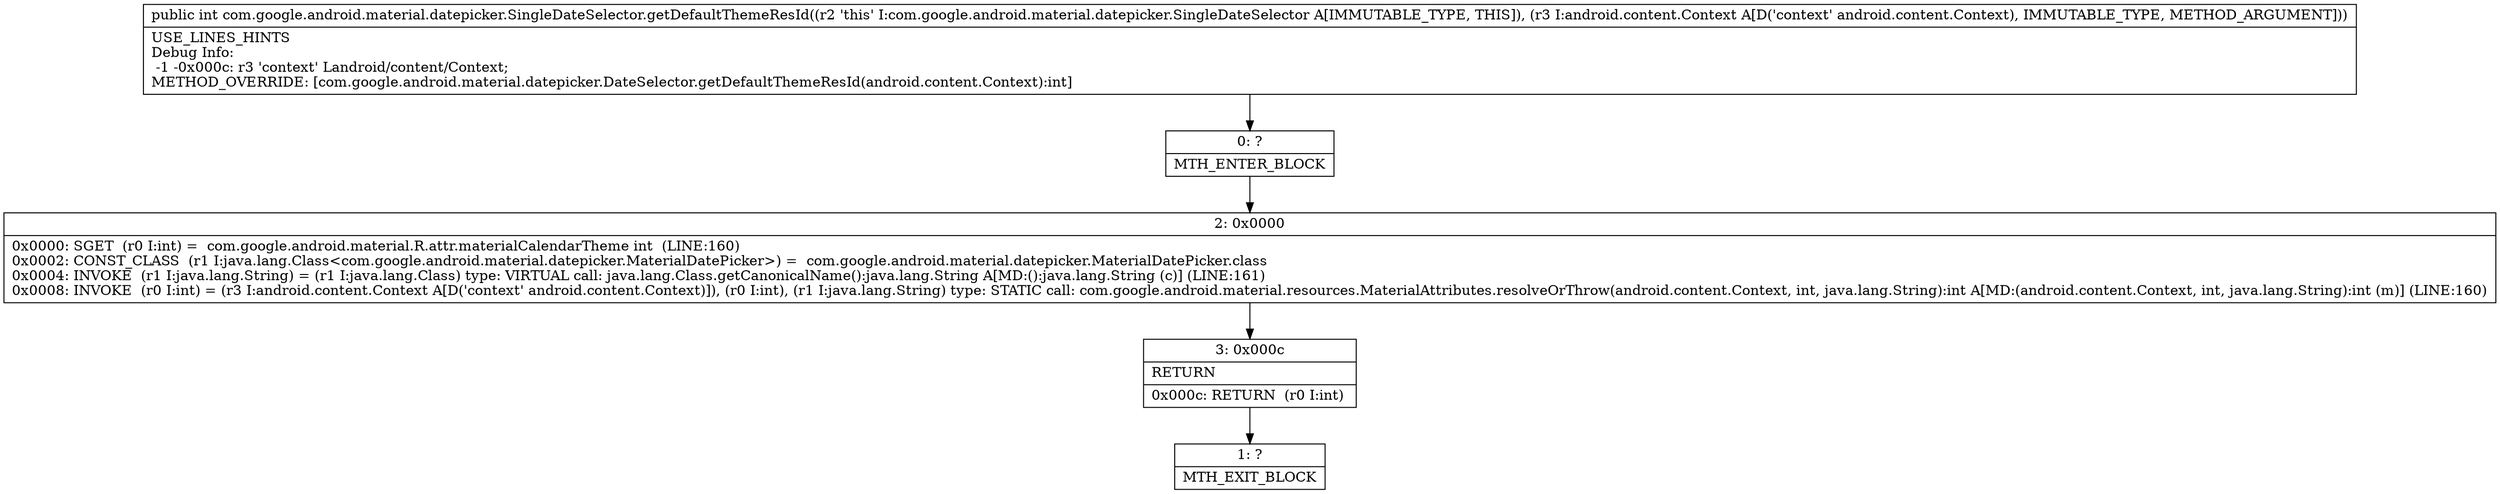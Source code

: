 digraph "CFG forcom.google.android.material.datepicker.SingleDateSelector.getDefaultThemeResId(Landroid\/content\/Context;)I" {
Node_0 [shape=record,label="{0\:\ ?|MTH_ENTER_BLOCK\l}"];
Node_2 [shape=record,label="{2\:\ 0x0000|0x0000: SGET  (r0 I:int) =  com.google.android.material.R.attr.materialCalendarTheme int  (LINE:160)\l0x0002: CONST_CLASS  (r1 I:java.lang.Class\<com.google.android.material.datepicker.MaterialDatePicker\>) =  com.google.android.material.datepicker.MaterialDatePicker.class \l0x0004: INVOKE  (r1 I:java.lang.String) = (r1 I:java.lang.Class) type: VIRTUAL call: java.lang.Class.getCanonicalName():java.lang.String A[MD:():java.lang.String (c)] (LINE:161)\l0x0008: INVOKE  (r0 I:int) = (r3 I:android.content.Context A[D('context' android.content.Context)]), (r0 I:int), (r1 I:java.lang.String) type: STATIC call: com.google.android.material.resources.MaterialAttributes.resolveOrThrow(android.content.Context, int, java.lang.String):int A[MD:(android.content.Context, int, java.lang.String):int (m)] (LINE:160)\l}"];
Node_3 [shape=record,label="{3\:\ 0x000c|RETURN\l|0x000c: RETURN  (r0 I:int) \l}"];
Node_1 [shape=record,label="{1\:\ ?|MTH_EXIT_BLOCK\l}"];
MethodNode[shape=record,label="{public int com.google.android.material.datepicker.SingleDateSelector.getDefaultThemeResId((r2 'this' I:com.google.android.material.datepicker.SingleDateSelector A[IMMUTABLE_TYPE, THIS]), (r3 I:android.content.Context A[D('context' android.content.Context), IMMUTABLE_TYPE, METHOD_ARGUMENT]))  | USE_LINES_HINTS\lDebug Info:\l  \-1 \-0x000c: r3 'context' Landroid\/content\/Context;\lMETHOD_OVERRIDE: [com.google.android.material.datepicker.DateSelector.getDefaultThemeResId(android.content.Context):int]\l}"];
MethodNode -> Node_0;Node_0 -> Node_2;
Node_2 -> Node_3;
Node_3 -> Node_1;
}

